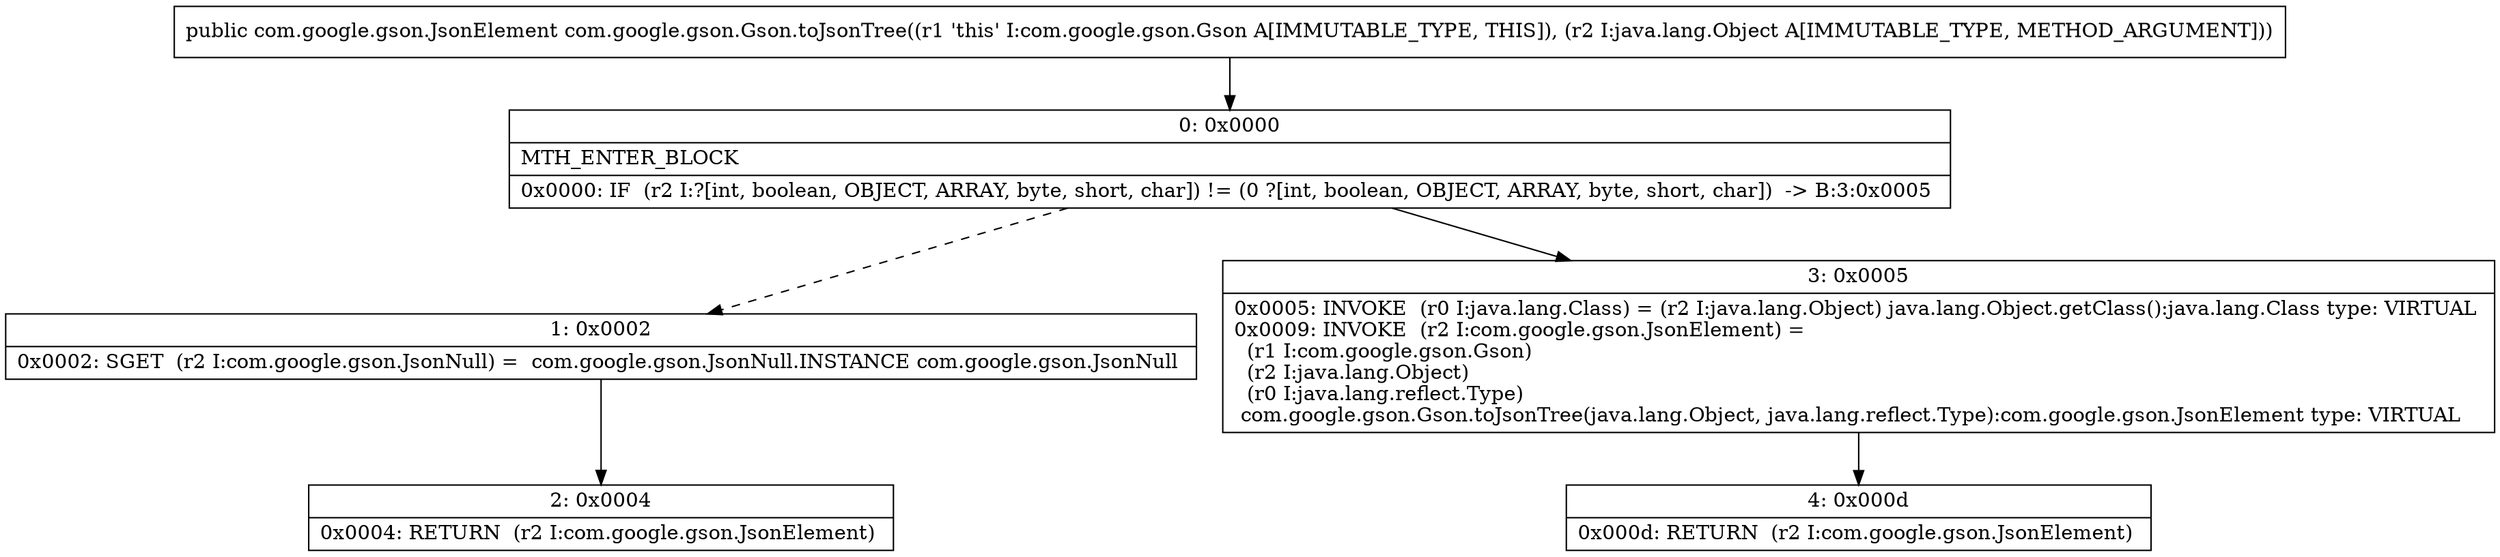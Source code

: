 digraph "CFG forcom.google.gson.Gson.toJsonTree(Ljava\/lang\/Object;)Lcom\/google\/gson\/JsonElement;" {
Node_0 [shape=record,label="{0\:\ 0x0000|MTH_ENTER_BLOCK\l|0x0000: IF  (r2 I:?[int, boolean, OBJECT, ARRAY, byte, short, char]) != (0 ?[int, boolean, OBJECT, ARRAY, byte, short, char])  \-\> B:3:0x0005 \l}"];
Node_1 [shape=record,label="{1\:\ 0x0002|0x0002: SGET  (r2 I:com.google.gson.JsonNull) =  com.google.gson.JsonNull.INSTANCE com.google.gson.JsonNull \l}"];
Node_2 [shape=record,label="{2\:\ 0x0004|0x0004: RETURN  (r2 I:com.google.gson.JsonElement) \l}"];
Node_3 [shape=record,label="{3\:\ 0x0005|0x0005: INVOKE  (r0 I:java.lang.Class) = (r2 I:java.lang.Object) java.lang.Object.getClass():java.lang.Class type: VIRTUAL \l0x0009: INVOKE  (r2 I:com.google.gson.JsonElement) = \l  (r1 I:com.google.gson.Gson)\l  (r2 I:java.lang.Object)\l  (r0 I:java.lang.reflect.Type)\l com.google.gson.Gson.toJsonTree(java.lang.Object, java.lang.reflect.Type):com.google.gson.JsonElement type: VIRTUAL \l}"];
Node_4 [shape=record,label="{4\:\ 0x000d|0x000d: RETURN  (r2 I:com.google.gson.JsonElement) \l}"];
MethodNode[shape=record,label="{public com.google.gson.JsonElement com.google.gson.Gson.toJsonTree((r1 'this' I:com.google.gson.Gson A[IMMUTABLE_TYPE, THIS]), (r2 I:java.lang.Object A[IMMUTABLE_TYPE, METHOD_ARGUMENT])) }"];
MethodNode -> Node_0;
Node_0 -> Node_1[style=dashed];
Node_0 -> Node_3;
Node_1 -> Node_2;
Node_3 -> Node_4;
}

